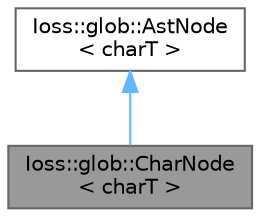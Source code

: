 digraph "Ioss::glob::CharNode&lt; charT &gt;"
{
 // INTERACTIVE_SVG=YES
 // LATEX_PDF_SIZE
  bgcolor="transparent";
  edge [fontname=Helvetica,fontsize=10,labelfontname=Helvetica,labelfontsize=10];
  node [fontname=Helvetica,fontsize=10,shape=box,height=0.2,width=0.4];
  Node1 [id="Node000001",label="Ioss::glob::CharNode\l\< charT \>",height=0.2,width=0.4,color="gray40", fillcolor="grey60", style="filled", fontcolor="black",tooltip=" "];
  Node2 -> Node1 [id="edge1_Node000001_Node000002",dir="back",color="steelblue1",style="solid",tooltip=" "];
  Node2 [id="Node000002",label="Ioss::glob::AstNode\l\< charT \>",height=0.2,width=0.4,color="gray40", fillcolor="white", style="filled",URL="$classIoss_1_1glob_1_1AstNode.html",tooltip=" "];
}
